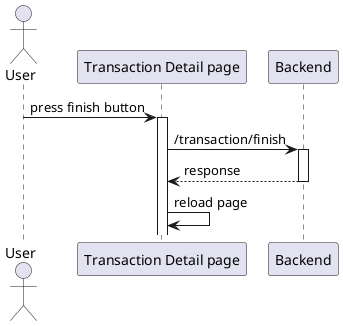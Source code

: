@startuml template
'autonumber 1.1.1

actor User as u

' Box "front end"
participant "Transaction Detail page" as detail
' end box

participant "Backend" as be

u -> detail++ : press finish button
detail -> be++ : /transaction/finish
return response
detail -> detail : reload page

@enduml